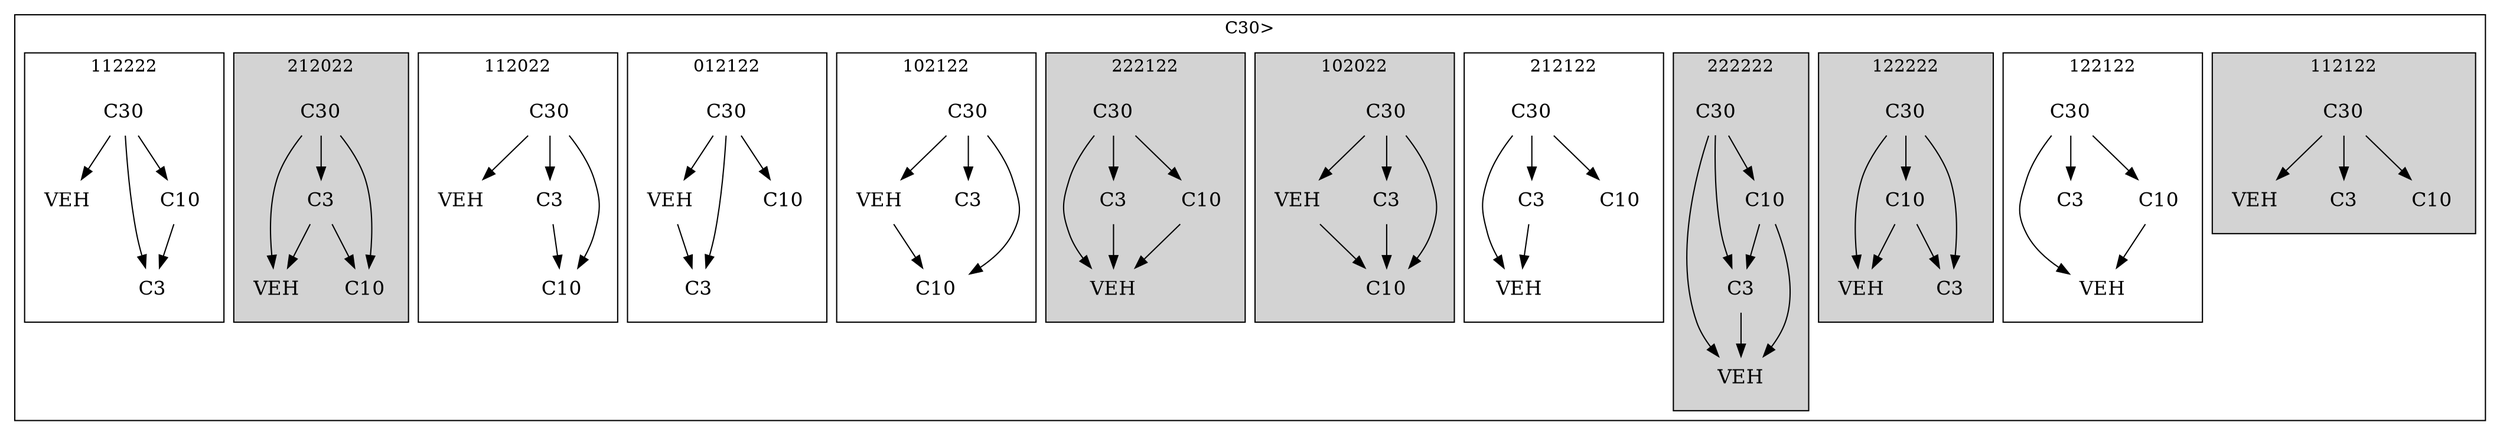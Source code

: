 strict digraph FirstlevelCluster {
	labelloc = "t";
	compound = false;
	subgraph cluster_0 {
	label= "C30>";
		subgraph	cluster_2 {
		label = "112122";
			style = filled;
			node	[label = VEH, shape = plaintext, fontsize = 16] VEH2;
			node	[label = C3, shape = plaintext, fontsize = 16] C32;
			node	[label = C10, shape = plaintext, fontsize = 16] C102;
			node	[label = C30, shape = plaintext, fontsize = 16] C302;
			C302->VEH2;C302->C32;C302->C102;			}
		subgraph	cluster_3 {
		label = "122122";
			node	[label = VEH, shape = plaintext, fontsize = 16] VEH3;
			node	[label = C3, shape = plaintext, fontsize = 16] C33;
			node	[label = C10, shape = plaintext, fontsize = 16] C103;
			node	[label = C30, shape = plaintext, fontsize = 16] C303;
			C103->VEH3;C303->VEH3;C303->C33;C303->C103;			}
		subgraph	cluster_4 {
		label = "122222";
			style = filled;
			node	[label = VEH, shape = plaintext, fontsize = 16] VEH4;
			node	[label = C3, shape = plaintext, fontsize = 16] C34;
			node	[label = C10, shape = plaintext, fontsize = 16] C104;
			node	[label = C30, shape = plaintext, fontsize = 16] C304;
			C104->VEH4;C104->C34;C304->VEH4;C304->C34;C304->C104;			}
		subgraph	cluster_5 {
		label = "222222";
			style = filled;
			node	[label = VEH, shape = plaintext, fontsize = 16] VEH5;
			node	[label = C3, shape = plaintext, fontsize = 16] C35;
			node	[label = C10, shape = plaintext, fontsize = 16] C105;
			node	[label = C30, shape = plaintext, fontsize = 16] C305;
			C35->VEH5;C105->VEH5;C105->C35;C305->VEH5;C305->C35;C305->C105;			}
		subgraph	cluster_6 {
		label = "212122";
			node	[label = VEH, shape = plaintext, fontsize = 16] VEH6;
			node	[label = C3, shape = plaintext, fontsize = 16] C36;
			node	[label = C10, shape = plaintext, fontsize = 16] C106;
			node	[label = C30, shape = plaintext, fontsize = 16] C306;
			C36->VEH6;C306->VEH6;C306->C36;C306->C106;			}
		subgraph	cluster_7 {
		label = "102022";
			style = filled;
			node	[label = VEH, shape = plaintext, fontsize = 16] VEH7;
			node	[label = C3, shape = plaintext, fontsize = 16] C37;
			node	[label = C10, shape = plaintext, fontsize = 16] C107;
			node	[label = C30, shape = plaintext, fontsize = 16] C307;
			VEH7->C107;C37->C107;C307->VEH7;C307->C37;C307->C107;			}
		subgraph	cluster_8 {
		label = "222122";
			style = filled;
			node	[label = VEH, shape = plaintext, fontsize = 16] VEH8;
			node	[label = C3, shape = plaintext, fontsize = 16] C38;
			node	[label = C10, shape = plaintext, fontsize = 16] C108;
			node	[label = C30, shape = plaintext, fontsize = 16] C308;
			C38->VEH8;C108->VEH8;C308->VEH8;C308->C38;C308->C108;			}
		subgraph	cluster_9 {
		label = "102122";
			node	[label = VEH, shape = plaintext, fontsize = 16] VEH9;
			node	[label = C3, shape = plaintext, fontsize = 16] C39;
			node	[label = C10, shape = plaintext, fontsize = 16] C109;
			node	[label = C30, shape = plaintext, fontsize = 16] C309;
			VEH9->C109;C309->VEH9;C309->C39;C309->C109;			}
		subgraph	cluster_10 {
		label = "012122";
			node	[label = VEH, shape = plaintext, fontsize = 16] VEH10;
			node	[label = C3, shape = plaintext, fontsize = 16] C310;
			node	[label = C10, shape = plaintext, fontsize = 16] C1010;
			node	[label = C30, shape = plaintext, fontsize = 16] C3010;
			VEH10->C310;C3010->VEH10;C3010->C310;C3010->C1010;			}
		subgraph	cluster_11 {
		label = "112022";
			node	[label = VEH, shape = plaintext, fontsize = 16] VEH11;
			node	[label = C3, shape = plaintext, fontsize = 16] C311;
			node	[label = C10, shape = plaintext, fontsize = 16] C1011;
			node	[label = C30, shape = plaintext, fontsize = 16] C3011;
			C311->C1011;C3011->VEH11;C3011->C311;C3011->C1011;			}
		subgraph	cluster_12 {
		label = "212022";
			style = filled;
			node	[label = VEH, shape = plaintext, fontsize = 16] VEH12;
			node	[label = C3, shape = plaintext, fontsize = 16] C312;
			node	[label = C10, shape = plaintext, fontsize = 16] C1012;
			node	[label = C30, shape = plaintext, fontsize = 16] C3012;
			C312->VEH12;C312->C1012;C3012->VEH12;C3012->C312;C3012->C1012;			}
		subgraph	cluster_13 {
		label = "112222";
			node	[label = VEH, shape = plaintext, fontsize = 16] VEH13;
			node	[label = C3, shape = plaintext, fontsize = 16] C313;
			node	[label = C10, shape = plaintext, fontsize = 16] C1013;
			node	[label = C30, shape = plaintext, fontsize = 16] C3013;
			C1013->C313;C3013->VEH13;C3013->C313;C3013->C1013;			}
}}